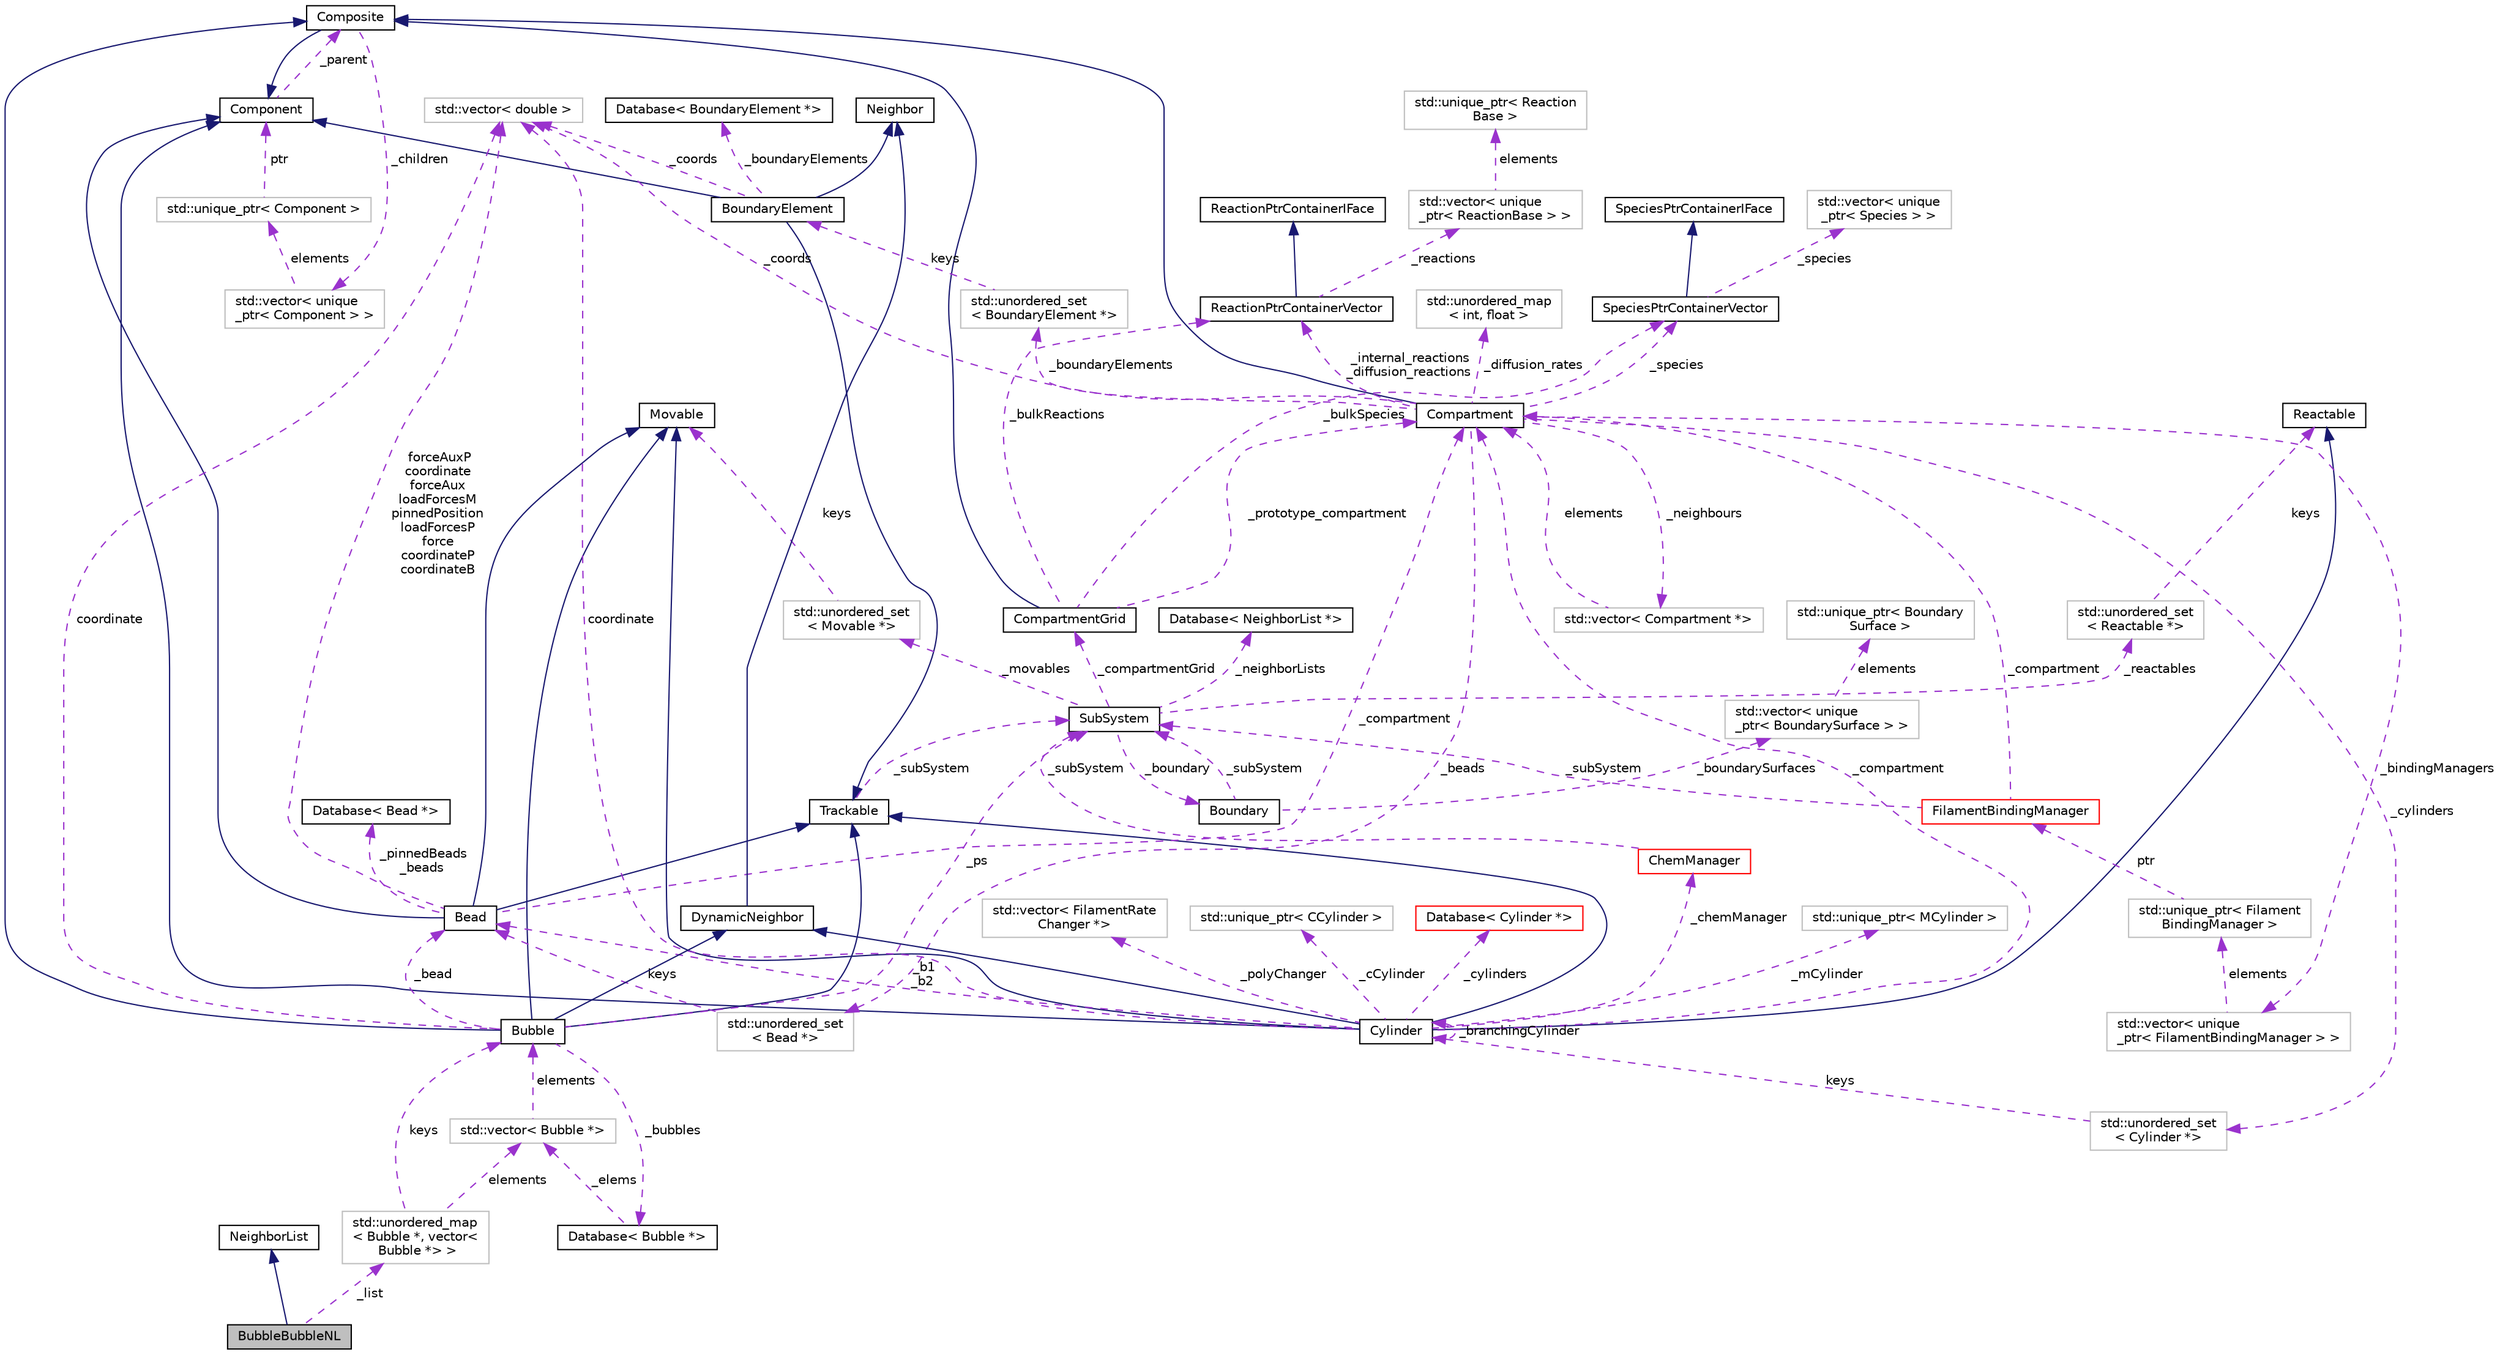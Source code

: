 digraph "BubbleBubbleNL"
{
 // INTERACTIVE_SVG=YES
  edge [fontname="Helvetica",fontsize="10",labelfontname="Helvetica",labelfontsize="10"];
  node [fontname="Helvetica",fontsize="10",shape=record];
  Node2 [label="BubbleBubbleNL",height=0.2,width=0.4,color="black", fillcolor="grey75", style="filled", fontcolor="black"];
  Node3 -> Node2 [dir="back",color="midnightblue",fontsize="10",style="solid",fontname="Helvetica"];
  Node3 [label="NeighborList",height=0.2,width=0.4,color="black", fillcolor="white", style="filled",URL="$classNeighborList.html",tooltip="To hold an external neighbor list of general type. "];
  Node4 -> Node2 [dir="back",color="darkorchid3",fontsize="10",style="dashed",label=" _list" ,fontname="Helvetica"];
  Node4 [label="std::unordered_map\l\< Bubble *, vector\<\l Bubble *\> \>",height=0.2,width=0.4,color="grey75", fillcolor="white", style="filled"];
  Node5 -> Node4 [dir="back",color="darkorchid3",fontsize="10",style="dashed",label=" keys" ,fontname="Helvetica"];
  Node5 [label="Bubble",height=0.2,width=0.4,color="black", fillcolor="white", style="filled",URL="$classBubble.html",tooltip="Represents a dummy point potential that is involved in mechanical equilibration. "];
  Node6 -> Node5 [dir="back",color="midnightblue",fontsize="10",style="solid",fontname="Helvetica"];
  Node6 [label="Composite",height=0.2,width=0.4,color="black", fillcolor="white", style="filled",URL="$classComposite.html",tooltip="The aggregating class for the Composite pattern. "];
  Node7 -> Node6 [dir="back",color="midnightblue",fontsize="10",style="solid",fontname="Helvetica"];
  Node7 [label="Component",height=0.2,width=0.4,color="black", fillcolor="white", style="filled",URL="$classComponent.html",tooltip="The base class for the Composite pattern hieararchy. "];
  Node6 -> Node7 [dir="back",color="darkorchid3",fontsize="10",style="dashed",label=" _parent" ,fontname="Helvetica"];
  Node8 -> Node6 [dir="back",color="darkorchid3",fontsize="10",style="dashed",label=" _children" ,fontname="Helvetica"];
  Node8 [label="std::vector\< unique\l_ptr\< Component \> \>",height=0.2,width=0.4,color="grey75", fillcolor="white", style="filled"];
  Node9 -> Node8 [dir="back",color="darkorchid3",fontsize="10",style="dashed",label=" elements" ,fontname="Helvetica"];
  Node9 [label="std::unique_ptr\< Component \>",height=0.2,width=0.4,color="grey75", fillcolor="white", style="filled"];
  Node7 -> Node9 [dir="back",color="darkorchid3",fontsize="10",style="dashed",label=" ptr" ,fontname="Helvetica"];
  Node10 -> Node5 [dir="back",color="midnightblue",fontsize="10",style="solid",fontname="Helvetica"];
  Node10 [label="Trackable",height=0.2,width=0.4,color="black", fillcolor="white", style="filled",URL="$classTrackable.html",tooltip="An abstract base class for a trackable object in the SubSystem. "];
  Node11 -> Node10 [dir="back",color="darkorchid3",fontsize="10",style="dashed",label=" _subSystem" ,fontname="Helvetica"];
  Node11 [label="SubSystem",height=0.2,width=0.4,color="black", fillcolor="white", style="filled",URL="$classSubSystem.html",tooltip="Manages all Movables and Reactables. "];
  Node12 -> Node11 [dir="back",color="darkorchid3",fontsize="10",style="dashed",label=" _movables" ,fontname="Helvetica"];
  Node12 [label="std::unordered_set\l\< Movable *\>",height=0.2,width=0.4,color="grey75", fillcolor="white", style="filled"];
  Node13 -> Node12 [dir="back",color="darkorchid3",fontsize="10",style="dashed",label=" keys" ,fontname="Helvetica"];
  Node13 [label="Movable",height=0.2,width=0.4,color="black", fillcolor="white", style="filled",URL="$classMovable.html",tooltip="An abstract base class for a movable element in the SubSystem. "];
  Node14 -> Node11 [dir="back",color="darkorchid3",fontsize="10",style="dashed",label=" _reactables" ,fontname="Helvetica"];
  Node14 [label="std::unordered_set\l\< Reactable *\>",height=0.2,width=0.4,color="grey75", fillcolor="white", style="filled"];
  Node15 -> Node14 [dir="back",color="darkorchid3",fontsize="10",style="dashed",label=" keys" ,fontname="Helvetica"];
  Node15 [label="Reactable",height=0.2,width=0.4,color="black", fillcolor="white", style="filled",URL="$classReactable.html",tooltip="An abstract base class for a reactable element in the SubSystem. "];
  Node16 -> Node11 [dir="back",color="darkorchid3",fontsize="10",style="dashed",label=" _boundary" ,fontname="Helvetica"];
  Node16 [label="Boundary",height=0.2,width=0.4,color="black", fillcolor="white", style="filled",URL="$classBoundary.html",tooltip="To store all BoundarySurfaces that are in the SubSystem. "];
  Node11 -> Node16 [dir="back",color="darkorchid3",fontsize="10",style="dashed",label=" _subSystem" ,fontname="Helvetica"];
  Node17 -> Node16 [dir="back",color="darkorchid3",fontsize="10",style="dashed",label=" _boundarySurfaces" ,fontname="Helvetica"];
  Node17 [label="std::vector\< unique\l_ptr\< BoundarySurface \> \>",height=0.2,width=0.4,color="grey75", fillcolor="white", style="filled"];
  Node18 -> Node17 [dir="back",color="darkorchid3",fontsize="10",style="dashed",label=" elements" ,fontname="Helvetica"];
  Node18 [label="std::unique_ptr\< Boundary\lSurface \>",height=0.2,width=0.4,color="grey75", fillcolor="white", style="filled"];
  Node26 -> Node11 [dir="back",color="darkorchid3",fontsize="10",style="dashed",label=" _compartmentGrid" ,fontname="Helvetica"];
  Node26 [label="CompartmentGrid",height=0.2,width=0.4,color="black", fillcolor="white", style="filled",URL="$classCompartmentGrid.html",tooltip="A simple n-dimensional grid of Compartment objects. "];
  Node6 -> Node26 [dir="back",color="midnightblue",fontsize="10",style="solid",fontname="Helvetica"];
  Node27 -> Node26 [dir="back",color="darkorchid3",fontsize="10",style="dashed",label=" _prototype_compartment" ,fontname="Helvetica"];
  Node27 [label="Compartment",height=0.2,width=0.4,color="black", fillcolor="white", style="filled",URL="$classCompartment.html",tooltip="A container or holding Species and Reactions. "];
  Node6 -> Node27 [dir="back",color="midnightblue",fontsize="10",style="solid",fontname="Helvetica"];
  Node28 -> Node27 [dir="back",color="darkorchid3",fontsize="10",style="dashed",label=" _beads" ,fontname="Helvetica"];
  Node28 [label="std::unordered_set\l\< Bead *\>",height=0.2,width=0.4,color="grey75", fillcolor="white", style="filled"];
  Node29 -> Node28 [dir="back",color="darkorchid3",fontsize="10",style="dashed",label=" keys" ,fontname="Helvetica"];
  Node29 [label="Bead",height=0.2,width=0.4,color="black", fillcolor="white", style="filled",URL="$classBead.html",tooltip="Represents a single coordinate between Cylinders, and holds forces needed for mechanical equilibratio..."];
  Node7 -> Node29 [dir="back",color="midnightblue",fontsize="10",style="solid",fontname="Helvetica"];
  Node10 -> Node29 [dir="back",color="midnightblue",fontsize="10",style="solid",fontname="Helvetica"];
  Node13 -> Node29 [dir="back",color="midnightblue",fontsize="10",style="solid",fontname="Helvetica"];
  Node27 -> Node29 [dir="back",color="darkorchid3",fontsize="10",style="dashed",label=" _compartment" ,fontname="Helvetica"];
  Node30 -> Node29 [dir="back",color="darkorchid3",fontsize="10",style="dashed",label=" _pinnedBeads\n_beads" ,fontname="Helvetica"];
  Node30 [label="Database\< Bead *\>",height=0.2,width=0.4,color="black", fillcolor="white", style="filled",URL="$classDatabase.html"];
  Node25 -> Node29 [dir="back",color="darkorchid3",fontsize="10",style="dashed",label=" forceAuxP\ncoordinate\nforceAux\nloadForcesM\npinnedPosition\nloadForcesP\nforce\ncoordinateP\ncoordinateB" ,fontname="Helvetica"];
  Node25 [label="std::vector\< double \>",height=0.2,width=0.4,color="grey75", fillcolor="white", style="filled"];
  Node31 -> Node27 [dir="back",color="darkorchid3",fontsize="10",style="dashed",label=" _neighbours" ,fontname="Helvetica"];
  Node31 [label="std::vector\< Compartment *\>",height=0.2,width=0.4,color="grey75", fillcolor="white", style="filled"];
  Node27 -> Node31 [dir="back",color="darkorchid3",fontsize="10",style="dashed",label=" elements" ,fontname="Helvetica"];
  Node32 -> Node27 [dir="back",color="darkorchid3",fontsize="10",style="dashed",label=" _cylinders" ,fontname="Helvetica"];
  Node32 [label="std::unordered_set\l\< Cylinder *\>",height=0.2,width=0.4,color="grey75", fillcolor="white", style="filled"];
  Node33 -> Node32 [dir="back",color="darkorchid3",fontsize="10",style="dashed",label=" keys" ,fontname="Helvetica"];
  Node33 [label="Cylinder",height=0.2,width=0.4,color="black", fillcolor="white", style="filled",URL="$classCylinder.html",tooltip="A container to store a MCylinder and CCylinder. "];
  Node7 -> Node33 [dir="back",color="midnightblue",fontsize="10",style="solid",fontname="Helvetica"];
  Node10 -> Node33 [dir="back",color="midnightblue",fontsize="10",style="solid",fontname="Helvetica"];
  Node13 -> Node33 [dir="back",color="midnightblue",fontsize="10",style="solid",fontname="Helvetica"];
  Node15 -> Node33 [dir="back",color="midnightblue",fontsize="10",style="solid",fontname="Helvetica"];
  Node34 -> Node33 [dir="back",color="midnightblue",fontsize="10",style="solid",fontname="Helvetica"];
  Node34 [label="DynamicNeighbor",height=0.2,width=0.4,color="black", fillcolor="white", style="filled",URL="$classDynamicNeighbor.html",tooltip="An abstract base class for any element that can be added or removed from a NeighborList dynamically a..."];
  Node23 -> Node34 [dir="back",color="midnightblue",fontsize="10",style="solid",fontname="Helvetica"];
  Node23 [label="Neighbor",height=0.2,width=0.4,color="black", fillcolor="white", style="filled",URL="$classNeighbor.html",tooltip="An abstract base class for any element that can be added or removed from a NeighborList statically at..."];
  Node33 -> Node33 [dir="back",color="darkorchid3",fontsize="10",style="dashed",label=" _branchingCylinder" ,fontname="Helvetica"];
  Node35 -> Node33 [dir="back",color="darkorchid3",fontsize="10",style="dashed",label=" _polyChanger" ,fontname="Helvetica"];
  Node35 [label="std::vector\< FilamentRate\lChanger *\>",height=0.2,width=0.4,color="grey75", fillcolor="white", style="filled"];
  Node37 -> Node33 [dir="back",color="darkorchid3",fontsize="10",style="dashed",label=" _cCylinder" ,fontname="Helvetica"];
  Node37 [label="std::unique_ptr\< CCylinder \>",height=0.2,width=0.4,color="grey75", fillcolor="white", style="filled"];
  Node29 -> Node33 [dir="back",color="darkorchid3",fontsize="10",style="dashed",label=" _b1\n_b2" ,fontname="Helvetica"];
  Node57 -> Node33 [dir="back",color="darkorchid3",fontsize="10",style="dashed",label=" _cylinders" ,fontname="Helvetica"];
  Node57 [label="Database\< Cylinder *\>",height=0.2,width=0.4,color="red", fillcolor="white", style="filled",URL="$classDatabase.html"];
  Node27 -> Node33 [dir="back",color="darkorchid3",fontsize="10",style="dashed",label=" _compartment" ,fontname="Helvetica"];
  Node59 -> Node33 [dir="back",color="darkorchid3",fontsize="10",style="dashed",label=" _chemManager" ,fontname="Helvetica"];
  Node59 [label="ChemManager",height=0.2,width=0.4,color="red", fillcolor="white", style="filled",URL="$classChemManager.html",tooltip="For initailizing chemical reactions based on a specific system. "];
  Node11 -> Node59 [dir="back",color="darkorchid3",fontsize="10",style="dashed",label=" _subSystem" ,fontname="Helvetica"];
  Node73 -> Node33 [dir="back",color="darkorchid3",fontsize="10",style="dashed",label=" _mCylinder" ,fontname="Helvetica"];
  Node73 [label="std::unique_ptr\< MCylinder \>",height=0.2,width=0.4,color="grey75", fillcolor="white", style="filled"];
  Node25 -> Node33 [dir="back",color="darkorchid3",fontsize="10",style="dashed",label=" coordinate" ,fontname="Helvetica"];
  Node75 -> Node27 [dir="back",color="darkorchid3",fontsize="10",style="dashed",label=" _boundaryElements" ,fontname="Helvetica"];
  Node75 [label="std::unordered_set\l\< BoundaryElement *\>",height=0.2,width=0.4,color="grey75", fillcolor="white", style="filled"];
  Node22 -> Node75 [dir="back",color="darkorchid3",fontsize="10",style="dashed",label=" keys" ,fontname="Helvetica"];
  Node22 [label="BoundaryElement",height=0.2,width=0.4,color="black", fillcolor="white", style="filled",URL="$classBoundaryElement.html",tooltip="Represents an element of a BoundarySurface. "];
  Node7 -> Node22 [dir="back",color="midnightblue",fontsize="10",style="solid",fontname="Helvetica"];
  Node10 -> Node22 [dir="back",color="midnightblue",fontsize="10",style="solid",fontname="Helvetica"];
  Node23 -> Node22 [dir="back",color="midnightblue",fontsize="10",style="solid",fontname="Helvetica"];
  Node24 -> Node22 [dir="back",color="darkorchid3",fontsize="10",style="dashed",label=" _boundaryElements" ,fontname="Helvetica"];
  Node24 [label="Database\< BoundaryElement *\>",height=0.2,width=0.4,color="black", fillcolor="white", style="filled",URL="$classDatabase.html"];
  Node25 -> Node22 [dir="back",color="darkorchid3",fontsize="10",style="dashed",label=" _coords" ,fontname="Helvetica"];
  Node76 -> Node27 [dir="back",color="darkorchid3",fontsize="10",style="dashed",label=" _internal_reactions\n_diffusion_reactions" ,fontname="Helvetica"];
  Node76 [label="ReactionPtrContainerVector",height=0.2,width=0.4,color="black", fillcolor="white", style="filled",URL="$classReactionPtrContainerVector.html",tooltip="A concrete class implementing the ReactionPtrContainerIFace, using vector<unique_ptr<ReactionBase>> a..."];
  Node77 -> Node76 [dir="back",color="midnightblue",fontsize="10",style="solid",fontname="Helvetica"];
  Node77 [label="ReactionPtrContainerIFace",height=0.2,width=0.4,color="black", fillcolor="white", style="filled",URL="$classReactionPtrContainerIFace.html",tooltip="An abstract interface for a container of pointers to reaction objects. "];
  Node78 -> Node76 [dir="back",color="darkorchid3",fontsize="10",style="dashed",label=" _reactions" ,fontname="Helvetica"];
  Node78 [label="std::vector\< unique\l_ptr\< ReactionBase \> \>",height=0.2,width=0.4,color="grey75", fillcolor="white", style="filled"];
  Node79 -> Node78 [dir="back",color="darkorchid3",fontsize="10",style="dashed",label=" elements" ,fontname="Helvetica"];
  Node79 [label="std::unique_ptr\< Reaction\lBase \>",height=0.2,width=0.4,color="grey75", fillcolor="white", style="filled"];
  Node80 -> Node27 [dir="back",color="darkorchid3",fontsize="10",style="dashed",label=" _diffusion_rates" ,fontname="Helvetica"];
  Node80 [label="std::unordered_map\l\< int, float \>",height=0.2,width=0.4,color="grey75", fillcolor="white", style="filled"];
  Node25 -> Node27 [dir="back",color="darkorchid3",fontsize="10",style="dashed",label=" _coords" ,fontname="Helvetica"];
  Node81 -> Node27 [dir="back",color="darkorchid3",fontsize="10",style="dashed",label=" _bindingManagers" ,fontname="Helvetica"];
  Node81 [label="std::vector\< unique\l_ptr\< FilamentBindingManager \> \>",height=0.2,width=0.4,color="grey75", fillcolor="white", style="filled"];
  Node82 -> Node81 [dir="back",color="darkorchid3",fontsize="10",style="dashed",label=" elements" ,fontname="Helvetica"];
  Node82 [label="std::unique_ptr\< Filament\lBindingManager \>",height=0.2,width=0.4,color="grey75", fillcolor="white", style="filled"];
  Node83 -> Node82 [dir="back",color="darkorchid3",fontsize="10",style="dashed",label=" ptr" ,fontname="Helvetica"];
  Node83 [label="FilamentBindingManager",height=0.2,width=0.4,color="red", fillcolor="white", style="filled",URL="$classFilamentBindingManager.html",tooltip="To store and manage binding reactions. "];
  Node27 -> Node83 [dir="back",color="darkorchid3",fontsize="10",style="dashed",label=" _compartment" ,fontname="Helvetica"];
  Node11 -> Node83 [dir="back",color="darkorchid3",fontsize="10",style="dashed",label=" _subSystem" ,fontname="Helvetica"];
  Node84 -> Node27 [dir="back",color="darkorchid3",fontsize="10",style="dashed",label=" _species" ,fontname="Helvetica"];
  Node84 [label="SpeciesPtrContainerVector",height=0.2,width=0.4,color="black", fillcolor="white", style="filled",URL="$classSpeciesPtrContainerVector.html",tooltip="A concrete class implementing the SpeciesPtrContainerIFace, using vector<unique_ptr<Species>> as the ..."];
  Node85 -> Node84 [dir="back",color="midnightblue",fontsize="10",style="solid",fontname="Helvetica"];
  Node85 [label="SpeciesPtrContainerIFace",height=0.2,width=0.4,color="black", fillcolor="white", style="filled",URL="$classSpeciesPtrContainerIFace.html",tooltip="An abstract interface for a container of pointers to Species objects. "];
  Node86 -> Node84 [dir="back",color="darkorchid3",fontsize="10",style="dashed",label=" _species" ,fontname="Helvetica"];
  Node86 [label="std::vector\< unique\l_ptr\< Species \> \>",height=0.2,width=0.4,color="grey75", fillcolor="white", style="filled"];
  Node76 -> Node26 [dir="back",color="darkorchid3",fontsize="10",style="dashed",label=" _bulkReactions" ,fontname="Helvetica"];
  Node84 -> Node26 [dir="back",color="darkorchid3",fontsize="10",style="dashed",label=" _bulkSpecies" ,fontname="Helvetica"];
  Node88 -> Node11 [dir="back",color="darkorchid3",fontsize="10",style="dashed",label=" _neighborLists" ,fontname="Helvetica"];
  Node88 [label="Database\< NeighborList *\>",height=0.2,width=0.4,color="black", fillcolor="white", style="filled",URL="$classDatabase.html"];
  Node13 -> Node5 [dir="back",color="midnightblue",fontsize="10",style="solid",fontname="Helvetica"];
  Node34 -> Node5 [dir="back",color="midnightblue",fontsize="10",style="solid",fontname="Helvetica"];
  Node29 -> Node5 [dir="back",color="darkorchid3",fontsize="10",style="dashed",label=" _bead" ,fontname="Helvetica"];
  Node89 -> Node5 [dir="back",color="darkorchid3",fontsize="10",style="dashed",label=" _bubbles" ,fontname="Helvetica"];
  Node89 [label="Database\< Bubble *\>",height=0.2,width=0.4,color="black", fillcolor="white", style="filled",URL="$classDatabase.html"];
  Node90 -> Node89 [dir="back",color="darkorchid3",fontsize="10",style="dashed",label=" _elems" ,fontname="Helvetica"];
  Node90 [label="std::vector\< Bubble *\>",height=0.2,width=0.4,color="grey75", fillcolor="white", style="filled"];
  Node5 -> Node90 [dir="back",color="darkorchid3",fontsize="10",style="dashed",label=" elements" ,fontname="Helvetica"];
  Node11 -> Node5 [dir="back",color="darkorchid3",fontsize="10",style="dashed",label=" _ps" ,fontname="Helvetica"];
  Node25 -> Node5 [dir="back",color="darkorchid3",fontsize="10",style="dashed",label=" coordinate" ,fontname="Helvetica"];
  Node90 -> Node4 [dir="back",color="darkorchid3",fontsize="10",style="dashed",label=" elements" ,fontname="Helvetica"];
}
